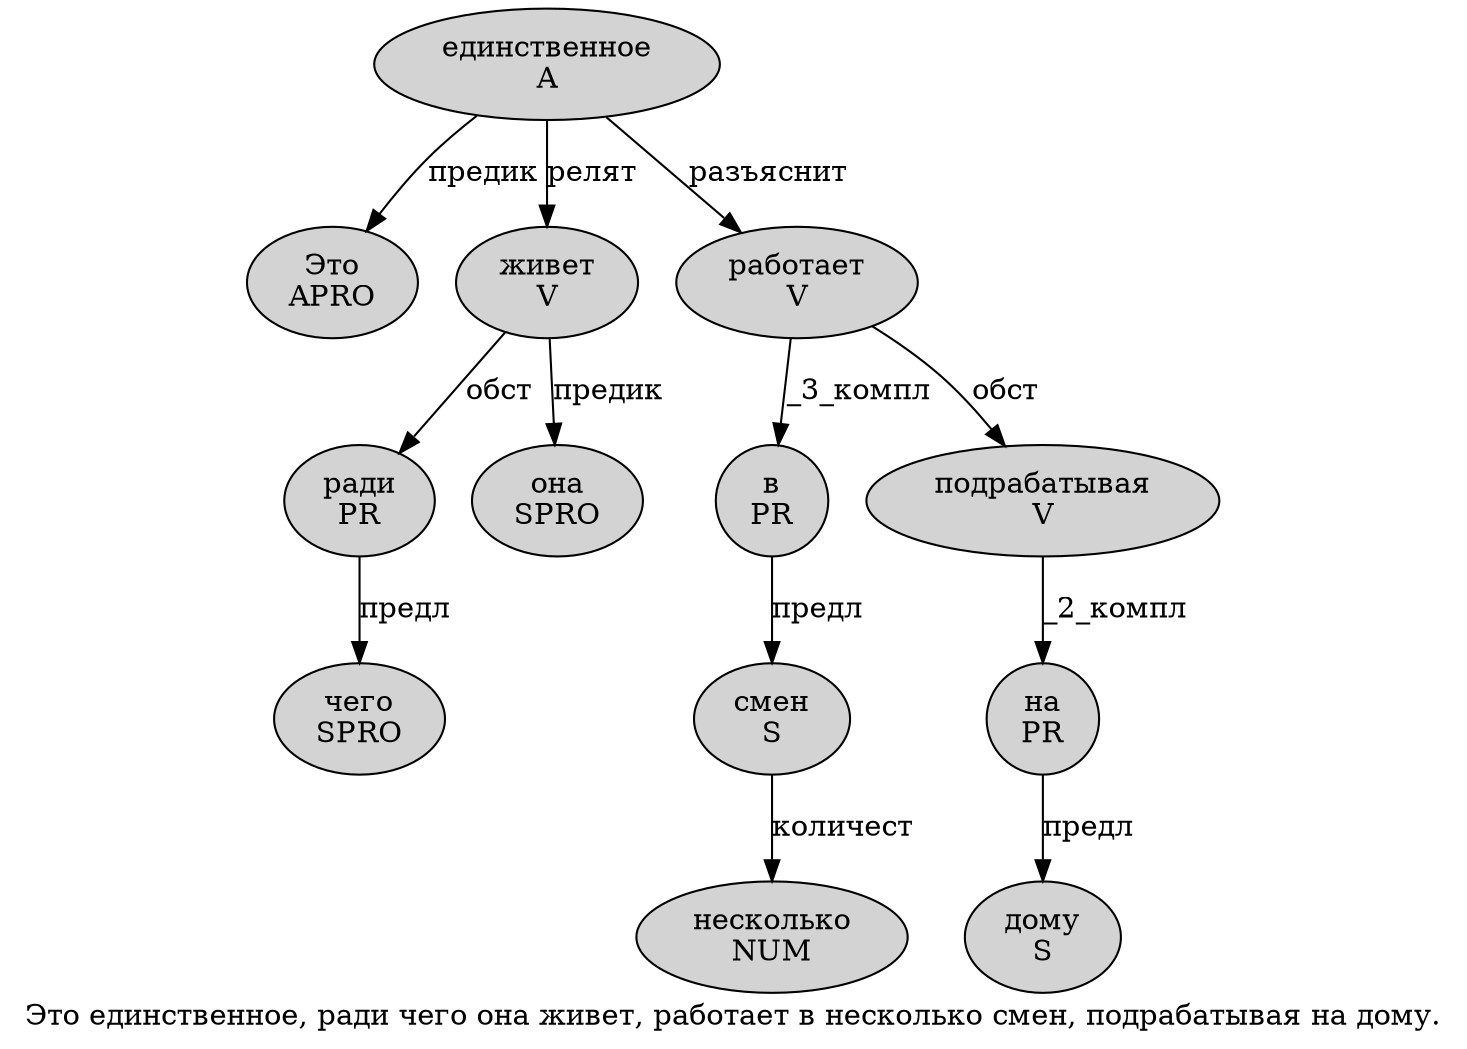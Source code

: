 digraph SENTENCE_1805 {
	graph [label="Это единственное, ради чего она живет, работает в несколько смен, подрабатывая на дому."]
	node [style=filled]
		0 [label="Это
APRO" color="" fillcolor=lightgray penwidth=1 shape=ellipse]
		1 [label="единственное
A" color="" fillcolor=lightgray penwidth=1 shape=ellipse]
		3 [label="ради
PR" color="" fillcolor=lightgray penwidth=1 shape=ellipse]
		4 [label="чего
SPRO" color="" fillcolor=lightgray penwidth=1 shape=ellipse]
		5 [label="она
SPRO" color="" fillcolor=lightgray penwidth=1 shape=ellipse]
		6 [label="живет
V" color="" fillcolor=lightgray penwidth=1 shape=ellipse]
		8 [label="работает
V" color="" fillcolor=lightgray penwidth=1 shape=ellipse]
		9 [label="в
PR" color="" fillcolor=lightgray penwidth=1 shape=ellipse]
		10 [label="несколько
NUM" color="" fillcolor=lightgray penwidth=1 shape=ellipse]
		11 [label="смен
S" color="" fillcolor=lightgray penwidth=1 shape=ellipse]
		13 [label="подрабатывая
V" color="" fillcolor=lightgray penwidth=1 shape=ellipse]
		14 [label="на
PR" color="" fillcolor=lightgray penwidth=1 shape=ellipse]
		15 [label="дому
S" color="" fillcolor=lightgray penwidth=1 shape=ellipse]
			9 -> 11 [label="предл"]
			6 -> 3 [label="обст"]
			6 -> 5 [label="предик"]
			8 -> 9 [label="_3_компл"]
			8 -> 13 [label="обст"]
			14 -> 15 [label="предл"]
			1 -> 0 [label="предик"]
			1 -> 6 [label="релят"]
			1 -> 8 [label="разъяснит"]
			3 -> 4 [label="предл"]
			13 -> 14 [label="_2_компл"]
			11 -> 10 [label="количест"]
}